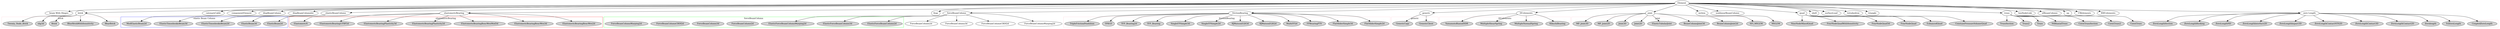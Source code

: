 digraph UML{
 subgraph cluster_1 {
        node [style=filled];
        "ElastomericBearingBoucWen2d" 
		"ElastomericBearingBoucWen3d" 
		"ElastomericBearingBoucWenMod3d" 
		"ElastomericBearingPlasticity2d" 
		"ElastomericBearingPlasticity3d" 
		"ElastomericBearingUFRP2d" 
		"ElastomericX"
        label = "elastomericBearing";
        color=red;
    }
 subgraph cluster_2 {
        node [style=filled];
        "ElasticBeam2d" 
		"ElasticBeam3d" 
		"ElasticTimoshenkoBeam2d" 
		"ElasticTimoshenkoBeam3d" 
		"ModElasticBeam2d"
        label = "elastic Beam Column";
        color=blue;
    }

 subgraph cluster_3 {
        node [style=filled];
        "ElasticForceBeamColumn2d"
		"ElasticForceBeamColumn3d "
		"ElasticForceBeamColumnWarping2d "
		"ForceBeamColumn2d"
		"ForceBeamColumn3d"
		"ForceBeamColumnCBDI2d"
		"ForceBeamColumnWarping2d"
        label = "forceBeamColumn";
        color=green;
    }



 subgraph cluster_4 {
		node [style=filled];
		"FlatSliderSimple2d"
		"FlatSliderSimple3d"
		"FPBearingPTV"
		"MultiFP2d"
		"RJWatsonEQS2d"
		"RJWatsonEQS3d"
		"SingleFPSimple2d"
		"SingleFPSimple3d"
		"TFP_Bearing"
		"TFP_Bearing2d"
		"TPB1D"
		"TripleFrictionPendulum"
		label = "frictionBearing";
        color=pink;
    }

 subgraph cluster_5 {
		node [style=filled];
		"GenericClient"
		"GenericCopy"
				color=pink;
		label = "generic";
    }

 subgraph cluster_6 {
		node [style=filled];
		"KikuchiBearing"
		"MultipleNormalSpring"
		"MultipleShearSpring"
		"YamamotoBiaxialHDR"
		label = "HUelements";
        color=pink;
    }

 subgraph cluster_7 {
		node [style=filled];
		"BeamColumnJoint2d"
		"BeamColumnJoint3d"
		"ElasticTubularJoint"
		"Joint2D"
		"Joint3D"
		"MP_Joint2D"
		"MP_Joint3D"
		label = "joint";
        color=pink;
    }


 subgraph cluster_8 {
		node [style=filled];
		"MVLEM"
		"SFI_MVLEM"
        color=pink;
    }
	
 subgraph cluster_9 {
		node [style=filled];
		"ConstantPressureVolumeQuad"
		"EnhancedQuad"
		"FourNodeQuad"
		"FourNodeQuad3d"
		"FourNodeQuadWithSensitivity"
		"NineNodeMixedQuad"
        color=pink;
    }	
	
 subgraph cluster_10 {
		node [style=filled];
		"CorotTruss"
		"CorotTruss2"
		"CorotTrussSection"
		"N4BiaxialTruss"
		"Truss"
		"Truss2"
		"TrussSection"
        color=pink;
    }


 subgraph cluster_11 {
		node [style=filled];
		"CoupledZeroLength"
		"TclZeroLength"
		"Zerolength"
		"ZeroLengthContact2D"
		"ZeroLengthContact3D"
		"ZeroLengthContactNTS2D"
		"ZeroLengthlmpact3D"
		"ZeroLengthlnterface2D"
		"ZeroLengthND"
		"ZeroLengthRocking"
		"ZeroLengthSection"	
        color=pink;
    }	

 subgraph cluster_12 {
		node [style=filled];
		"BbarBrick"
		"BbarBrickWithSensitivity"
		"Brick"
		"shp3d"
		"Twenty_Node_Brick"
        color=pink;
		label = "brick";
    }
	
	
	







//总图
Element->{"beam With Hinges"
;"brick"
;"catenaryCable"
;"componentElement"
;"dispBeamColumn"
;"dispBeamColumnlnt"
;"elasticBeamColumn"
;"elastomericBearing"
;"feap"
;"forceBeamColumn"
;"frictionBearing"
;"generic"
;"HUelements"
;"joint"
;"mvlem"
;"nonlinearBeamColumn"
//;"pyMacro"
;"quad"
;"shell"
;"surfaceLoad"
;"tetrahedron"
;"triangle"
;"truss"
;"twoNodeLink"
;"ulBeamColumn"
;"up"
;"UWelements"
;"XMUelements"
;"zero Length"
}

//子图一
elasticBeamColumn->{"ElasticBeam2d";"ElasticBeam3d";"ElasticTimoshenkoBeam2d";"ElasticTimoshenkoBeam3d";"ModElasticBeam2d"}
//子图二
elastomericBearing->{"ElastomericBearingBoucWen2d";"ElastomericBearingBoucWen3d";"ElastomericBearingBoucWenMod3d";"ElastomericBearingPlasticity2d";"ElastomericBearingPlasticity3d";"ElastomericBearingUFRP2d";"ElastomericX"}
//子图三
forceBeamColumn->{"ElasticForceBeamColumn2d";"ElasticForceBeamColumn3d ";"ElasticForceBeamColumnWarping2d ";"ForceBeamColumn2d ";"ForceBeamColumn3d ";"ForceBeamColumnCBDI2d ";"ForceBeamColumnWarping2d "}
//子图四
frictionBearing->{"FlatSliderSimple2d";"FlatSliderSimple3d";"FPBearingPTV";"MultiFP2d";"RJWatsonEQS2d";"RJWatsonEQS3d";"SingleFPSimple2d";"SingleFPSimple3d";"TFP_Bearing";"TFP_Bearing2d";"TPB1D";"TripleFrictionPendulum"}
//子图五
generic->{"GenericClient";"GenericCopy"}
//子图六
HUelements->{"KikuchiBearing";"MultipleNormalSpring";"MultipleShearSpring";"YamamotoBiaxialHDR"}
//子图七
"joint"->{"BeamColumnJoint2d";
"BeamColumnJoint3d";
"ElasticTubularJoint";
"Joint2D";
"Joint3D";
"MP_Joint2D";
"MP_Joint3D"}
//子图八
"mvlem"->{"MVLEM";"SFI_MVLEM"}
//子图九
"quad"->{"ConstantPressureVolumeQuad";
"EnhancedQuad";
"FourNodeQuad";
"FourNodeQuad3d";
"FourNodeQuadWithSensitivity";
"NineNodeMixedQuad";}

//子图十
"truss"->{"CorotTruss";"CorotTruss2";"CorotTrussSection";"N4BiaxialTruss";"Truss";"Truss2";"TrussSection"}
//子图十一
"zero Length"->{"CoupledZeroLength";"TclZeroLength";"Zerolength";"ZeroLengthContact2D";"ZeroLengthContact3D";
"ZeroLengthContactNTS2D";"ZeroLengthlmpact3D";"ZeroLengthlnterface2D";"ZeroLengthND";"ZeroLengthRocking";"ZeroLengthSection"
}

//子图十二
"brick"->{"BbarBrick";"BbarBrickWithSensitivity";"Brick";"shp3d";"Twenty_Node_Brick"}





}
